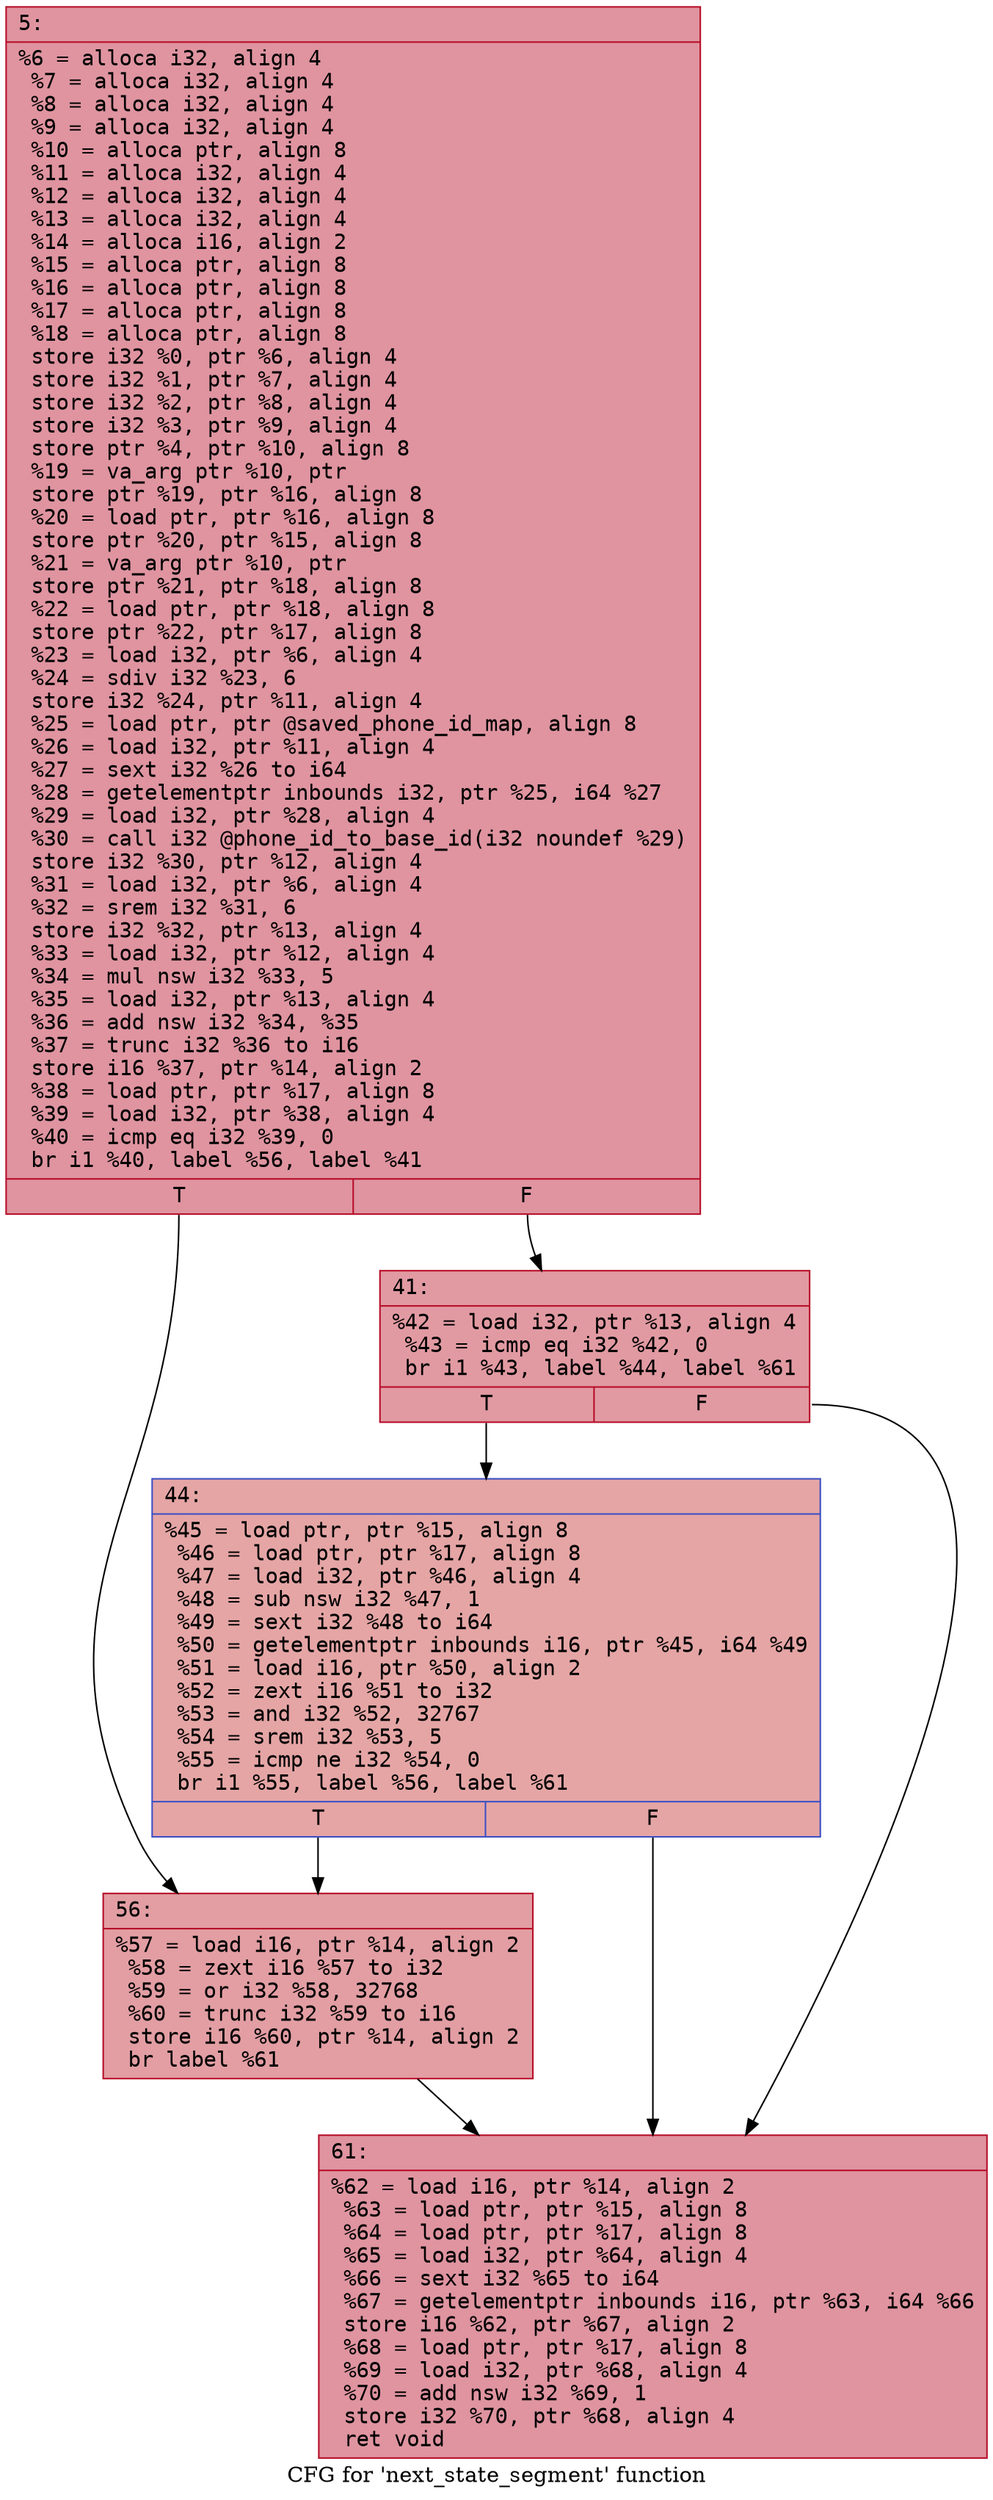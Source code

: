 digraph "CFG for 'next_state_segment' function" {
	label="CFG for 'next_state_segment' function";

	Node0x600000d39630 [shape=record,color="#b70d28ff", style=filled, fillcolor="#b70d2870" fontname="Courier",label="{5:\l|  %6 = alloca i32, align 4\l  %7 = alloca i32, align 4\l  %8 = alloca i32, align 4\l  %9 = alloca i32, align 4\l  %10 = alloca ptr, align 8\l  %11 = alloca i32, align 4\l  %12 = alloca i32, align 4\l  %13 = alloca i32, align 4\l  %14 = alloca i16, align 2\l  %15 = alloca ptr, align 8\l  %16 = alloca ptr, align 8\l  %17 = alloca ptr, align 8\l  %18 = alloca ptr, align 8\l  store i32 %0, ptr %6, align 4\l  store i32 %1, ptr %7, align 4\l  store i32 %2, ptr %8, align 4\l  store i32 %3, ptr %9, align 4\l  store ptr %4, ptr %10, align 8\l  %19 = va_arg ptr %10, ptr\l  store ptr %19, ptr %16, align 8\l  %20 = load ptr, ptr %16, align 8\l  store ptr %20, ptr %15, align 8\l  %21 = va_arg ptr %10, ptr\l  store ptr %21, ptr %18, align 8\l  %22 = load ptr, ptr %18, align 8\l  store ptr %22, ptr %17, align 8\l  %23 = load i32, ptr %6, align 4\l  %24 = sdiv i32 %23, 6\l  store i32 %24, ptr %11, align 4\l  %25 = load ptr, ptr @saved_phone_id_map, align 8\l  %26 = load i32, ptr %11, align 4\l  %27 = sext i32 %26 to i64\l  %28 = getelementptr inbounds i32, ptr %25, i64 %27\l  %29 = load i32, ptr %28, align 4\l  %30 = call i32 @phone_id_to_base_id(i32 noundef %29)\l  store i32 %30, ptr %12, align 4\l  %31 = load i32, ptr %6, align 4\l  %32 = srem i32 %31, 6\l  store i32 %32, ptr %13, align 4\l  %33 = load i32, ptr %12, align 4\l  %34 = mul nsw i32 %33, 5\l  %35 = load i32, ptr %13, align 4\l  %36 = add nsw i32 %34, %35\l  %37 = trunc i32 %36 to i16\l  store i16 %37, ptr %14, align 2\l  %38 = load ptr, ptr %17, align 8\l  %39 = load i32, ptr %38, align 4\l  %40 = icmp eq i32 %39, 0\l  br i1 %40, label %56, label %41\l|{<s0>T|<s1>F}}"];
	Node0x600000d39630:s0 -> Node0x600000d39a40[tooltip="5 -> 56\nProbability 37.50%" ];
	Node0x600000d39630:s1 -> Node0x600000d399a0[tooltip="5 -> 41\nProbability 62.50%" ];
	Node0x600000d399a0 [shape=record,color="#b70d28ff", style=filled, fillcolor="#bb1b2c70" fontname="Courier",label="{41:\l|  %42 = load i32, ptr %13, align 4\l  %43 = icmp eq i32 %42, 0\l  br i1 %43, label %44, label %61\l|{<s0>T|<s1>F}}"];
	Node0x600000d399a0:s0 -> Node0x600000d399f0[tooltip="41 -> 44\nProbability 37.50%" ];
	Node0x600000d399a0:s1 -> Node0x600000d39a90[tooltip="41 -> 61\nProbability 62.50%" ];
	Node0x600000d399f0 [shape=record,color="#3d50c3ff", style=filled, fillcolor="#c5333470" fontname="Courier",label="{44:\l|  %45 = load ptr, ptr %15, align 8\l  %46 = load ptr, ptr %17, align 8\l  %47 = load i32, ptr %46, align 4\l  %48 = sub nsw i32 %47, 1\l  %49 = sext i32 %48 to i64\l  %50 = getelementptr inbounds i16, ptr %45, i64 %49\l  %51 = load i16, ptr %50, align 2\l  %52 = zext i16 %51 to i32\l  %53 = and i32 %52, 32767\l  %54 = srem i32 %53, 5\l  %55 = icmp ne i32 %54, 0\l  br i1 %55, label %56, label %61\l|{<s0>T|<s1>F}}"];
	Node0x600000d399f0:s0 -> Node0x600000d39a40[tooltip="44 -> 56\nProbability 62.50%" ];
	Node0x600000d399f0:s1 -> Node0x600000d39a90[tooltip="44 -> 61\nProbability 37.50%" ];
	Node0x600000d39a40 [shape=record,color="#b70d28ff", style=filled, fillcolor="#be242e70" fontname="Courier",label="{56:\l|  %57 = load i16, ptr %14, align 2\l  %58 = zext i16 %57 to i32\l  %59 = or i32 %58, 32768\l  %60 = trunc i32 %59 to i16\l  store i16 %60, ptr %14, align 2\l  br label %61\l}"];
	Node0x600000d39a40 -> Node0x600000d39a90[tooltip="56 -> 61\nProbability 100.00%" ];
	Node0x600000d39a90 [shape=record,color="#b70d28ff", style=filled, fillcolor="#b70d2870" fontname="Courier",label="{61:\l|  %62 = load i16, ptr %14, align 2\l  %63 = load ptr, ptr %15, align 8\l  %64 = load ptr, ptr %17, align 8\l  %65 = load i32, ptr %64, align 4\l  %66 = sext i32 %65 to i64\l  %67 = getelementptr inbounds i16, ptr %63, i64 %66\l  store i16 %62, ptr %67, align 2\l  %68 = load ptr, ptr %17, align 8\l  %69 = load i32, ptr %68, align 4\l  %70 = add nsw i32 %69, 1\l  store i32 %70, ptr %68, align 4\l  ret void\l}"];
}
